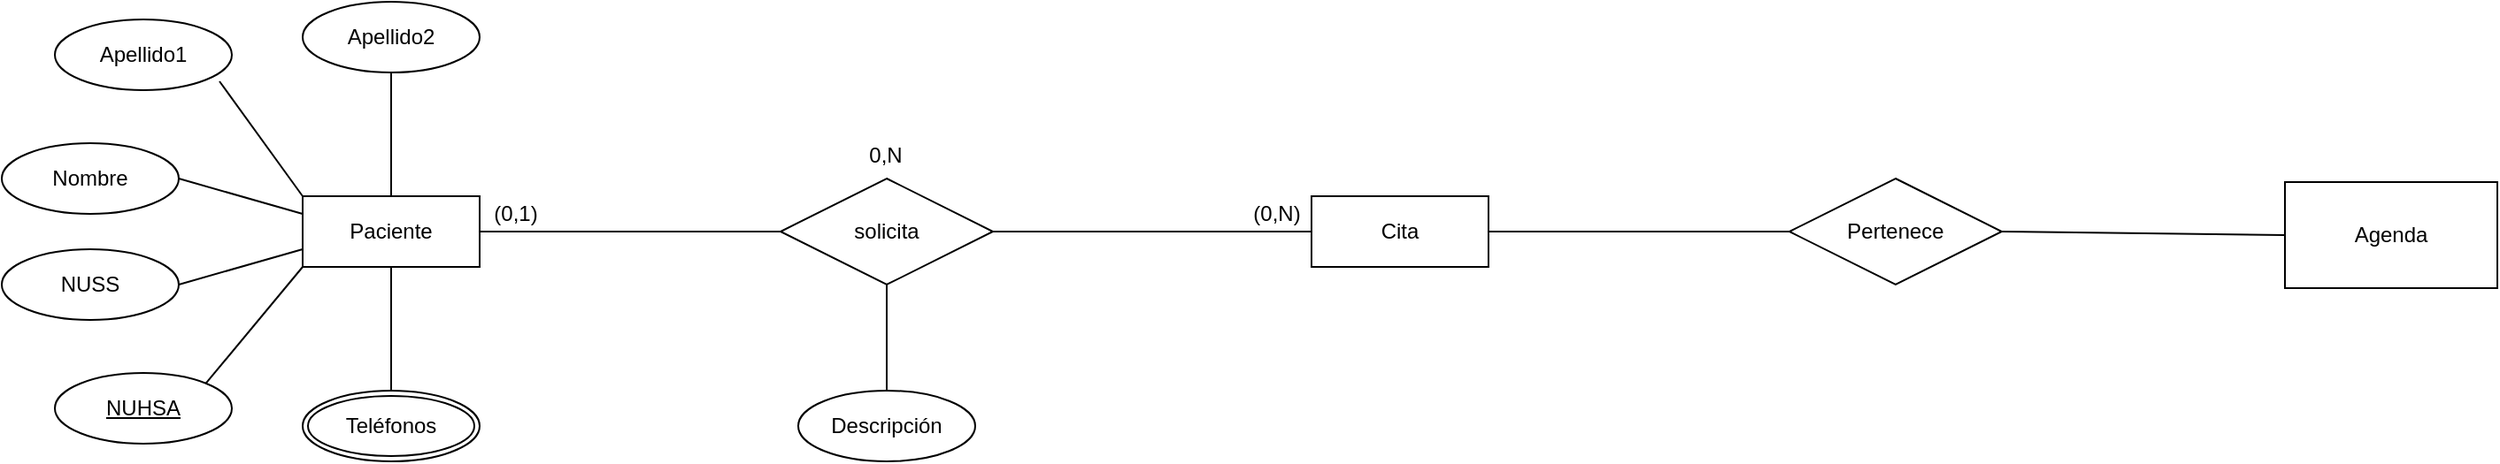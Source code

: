 <mxfile version="20.5.2" type="github">
  <diagram id="R2lEEEUBdFMjLlhIrx00" name="Page-1">
    <mxGraphModel dx="1734" dy="1629" grid="1" gridSize="10" guides="1" tooltips="1" connect="1" arrows="1" fold="1" page="1" pageScale="1" pageWidth="850" pageHeight="1100" math="0" shadow="0" extFonts="Permanent Marker^https://fonts.googleapis.com/css?family=Permanent+Marker">
      <root>
        <mxCell id="0" />
        <mxCell id="1" parent="0" />
        <mxCell id="TmSD7UhLPy2CCh7BKd5N-5" value="Paciente" style="whiteSpace=wrap;html=1;align=center;" vertex="1" parent="1">
          <mxGeometry x="80" y="60" width="100" height="40" as="geometry" />
        </mxCell>
        <mxCell id="TmSD7UhLPy2CCh7BKd5N-7" value="Cita" style="whiteSpace=wrap;html=1;align=center;" vertex="1" parent="1">
          <mxGeometry x="650" y="60" width="100" height="40" as="geometry" />
        </mxCell>
        <mxCell id="TmSD7UhLPy2CCh7BKd5N-8" value="&lt;div&gt;solicita&lt;/div&gt;" style="shape=rhombus;perimeter=rhombusPerimeter;whiteSpace=wrap;html=1;align=center;" vertex="1" parent="1">
          <mxGeometry x="350" y="50" width="120" height="60" as="geometry" />
        </mxCell>
        <mxCell id="TmSD7UhLPy2CCh7BKd5N-9" value="" style="endArrow=none;html=1;rounded=0;exitX=1;exitY=0.5;exitDx=0;exitDy=0;" edge="1" parent="1" source="TmSD7UhLPy2CCh7BKd5N-5" target="TmSD7UhLPy2CCh7BKd5N-8">
          <mxGeometry relative="1" as="geometry">
            <mxPoint x="330" y="280" as="sourcePoint" />
            <mxPoint x="490" y="280" as="targetPoint" />
          </mxGeometry>
        </mxCell>
        <mxCell id="TmSD7UhLPy2CCh7BKd5N-10" value="" style="endArrow=none;html=1;rounded=0;exitX=1;exitY=0.5;exitDx=0;exitDy=0;entryX=0;entryY=0.5;entryDx=0;entryDy=0;" edge="1" parent="1" source="TmSD7UhLPy2CCh7BKd5N-8" target="TmSD7UhLPy2CCh7BKd5N-7">
          <mxGeometry relative="1" as="geometry">
            <mxPoint x="330" y="280" as="sourcePoint" />
            <mxPoint x="490" y="280" as="targetPoint" />
          </mxGeometry>
        </mxCell>
        <mxCell id="TmSD7UhLPy2CCh7BKd5N-11" value="&lt;div&gt;Descripción&lt;/div&gt;" style="ellipse;whiteSpace=wrap;html=1;align=center;" vertex="1" parent="1">
          <mxGeometry x="360" y="170" width="100" height="40" as="geometry" />
        </mxCell>
        <mxCell id="TmSD7UhLPy2CCh7BKd5N-12" value="" style="endArrow=none;html=1;rounded=0;entryX=0.5;entryY=1;entryDx=0;entryDy=0;" edge="1" parent="1" source="TmSD7UhLPy2CCh7BKd5N-11" target="TmSD7UhLPy2CCh7BKd5N-8">
          <mxGeometry relative="1" as="geometry">
            <mxPoint x="330" y="280" as="sourcePoint" />
            <mxPoint x="490" y="280" as="targetPoint" />
          </mxGeometry>
        </mxCell>
        <mxCell id="TmSD7UhLPy2CCh7BKd5N-13" value="(0,1)" style="text;html=1;align=center;verticalAlign=middle;resizable=0;points=[];autosize=1;strokeColor=none;fillColor=none;" vertex="1" parent="1">
          <mxGeometry x="175" y="55" width="50" height="30" as="geometry" />
        </mxCell>
        <mxCell id="TmSD7UhLPy2CCh7BKd5N-14" value="(0,N)" style="text;html=1;align=center;verticalAlign=middle;resizable=0;points=[];autosize=1;strokeColor=none;fillColor=none;" vertex="1" parent="1">
          <mxGeometry x="605" y="55" width="50" height="30" as="geometry" />
        </mxCell>
        <mxCell id="TmSD7UhLPy2CCh7BKd5N-17" value="0,N" style="text;html=1;align=center;verticalAlign=middle;resizable=0;points=[];autosize=1;strokeColor=none;fillColor=none;" vertex="1" parent="1">
          <mxGeometry x="389" y="22" width="40" height="30" as="geometry" />
        </mxCell>
        <mxCell id="TmSD7UhLPy2CCh7BKd5N-20" value="Pertenece" style="shape=rhombus;perimeter=rhombusPerimeter;whiteSpace=wrap;html=1;align=center;" vertex="1" parent="1">
          <mxGeometry x="920" y="50" width="120" height="60" as="geometry" />
        </mxCell>
        <mxCell id="TmSD7UhLPy2CCh7BKd5N-21" value="" style="endArrow=none;html=1;rounded=0;exitX=1;exitY=0.5;exitDx=0;exitDy=0;entryX=0;entryY=0.5;entryDx=0;entryDy=0;" edge="1" parent="1" source="TmSD7UhLPy2CCh7BKd5N-7" target="TmSD7UhLPy2CCh7BKd5N-20">
          <mxGeometry relative="1" as="geometry">
            <mxPoint x="600" y="190" as="sourcePoint" />
            <mxPoint x="760" y="190" as="targetPoint" />
          </mxGeometry>
        </mxCell>
        <mxCell id="TmSD7UhLPy2CCh7BKd5N-22" value="&lt;div&gt;Agenda&lt;/div&gt;" style="whiteSpace=wrap;html=1;" vertex="1" parent="1">
          <mxGeometry x="1200" y="52" width="120" height="60" as="geometry" />
        </mxCell>
        <mxCell id="TmSD7UhLPy2CCh7BKd5N-25" value="" style="endArrow=none;html=1;rounded=0;exitX=1;exitY=0.5;exitDx=0;exitDy=0;entryX=0;entryY=0.5;entryDx=0;entryDy=0;" edge="1" parent="1" source="TmSD7UhLPy2CCh7BKd5N-20" target="TmSD7UhLPy2CCh7BKd5N-22">
          <mxGeometry relative="1" as="geometry">
            <mxPoint x="950" y="190" as="sourcePoint" />
            <mxPoint x="1110" y="190" as="targetPoint" />
          </mxGeometry>
        </mxCell>
        <mxCell id="TmSD7UhLPy2CCh7BKd5N-27" value="&lt;div&gt;NUHSA&lt;/div&gt;" style="ellipse;whiteSpace=wrap;html=1;align=center;fontStyle=4;" vertex="1" parent="1">
          <mxGeometry x="-60" y="160" width="100" height="40" as="geometry" />
        </mxCell>
        <mxCell id="TmSD7UhLPy2CCh7BKd5N-28" value="&lt;div&gt;NUSS&lt;/div&gt;" style="ellipse;whiteSpace=wrap;html=1;align=center;" vertex="1" parent="1">
          <mxGeometry x="-90" y="90" width="100" height="40" as="geometry" />
        </mxCell>
        <mxCell id="TmSD7UhLPy2CCh7BKd5N-30" value="" style="endArrow=none;html=1;rounded=0;exitX=1;exitY=0;exitDx=0;exitDy=0;entryX=0;entryY=1;entryDx=0;entryDy=0;" edge="1" parent="1" source="TmSD7UhLPy2CCh7BKd5N-27" target="TmSD7UhLPy2CCh7BKd5N-5">
          <mxGeometry relative="1" as="geometry">
            <mxPoint x="130" y="210" as="sourcePoint" />
            <mxPoint x="340" y="190" as="targetPoint" />
          </mxGeometry>
        </mxCell>
        <mxCell id="TmSD7UhLPy2CCh7BKd5N-33" value="" style="endArrow=none;html=1;rounded=0;exitX=1;exitY=0.5;exitDx=0;exitDy=0;" edge="1" parent="1" source="TmSD7UhLPy2CCh7BKd5N-28">
          <mxGeometry relative="1" as="geometry">
            <mxPoint x="180" y="290" as="sourcePoint" />
            <mxPoint x="80" y="90" as="targetPoint" />
          </mxGeometry>
        </mxCell>
        <mxCell id="TmSD7UhLPy2CCh7BKd5N-34" value="Nombre" style="ellipse;whiteSpace=wrap;html=1;align=center;" vertex="1" parent="1">
          <mxGeometry x="-90" y="30" width="100" height="40" as="geometry" />
        </mxCell>
        <mxCell id="TmSD7UhLPy2CCh7BKd5N-35" value="Apellido1" style="ellipse;whiteSpace=wrap;html=1;align=center;" vertex="1" parent="1">
          <mxGeometry x="-60" y="-40" width="100" height="40" as="geometry" />
        </mxCell>
        <mxCell id="TmSD7UhLPy2CCh7BKd5N-36" value="&lt;div&gt;Apellido2&lt;/div&gt;" style="ellipse;whiteSpace=wrap;html=1;align=center;" vertex="1" parent="1">
          <mxGeometry x="80" y="-50" width="100" height="40" as="geometry" />
        </mxCell>
        <mxCell id="TmSD7UhLPy2CCh7BKd5N-37" value="" style="endArrow=none;html=1;rounded=0;exitX=1;exitY=0.5;exitDx=0;exitDy=0;" edge="1" parent="1" source="TmSD7UhLPy2CCh7BKd5N-34">
          <mxGeometry relative="1" as="geometry">
            <mxPoint x="180" y="220" as="sourcePoint" />
            <mxPoint x="80" y="70" as="targetPoint" />
          </mxGeometry>
        </mxCell>
        <mxCell id="TmSD7UhLPy2CCh7BKd5N-38" value="" style="endArrow=none;html=1;rounded=0;exitX=0.93;exitY=0.875;exitDx=0;exitDy=0;exitPerimeter=0;entryX=0;entryY=0;entryDx=0;entryDy=0;" edge="1" parent="1" source="TmSD7UhLPy2CCh7BKd5N-35" target="TmSD7UhLPy2CCh7BKd5N-5">
          <mxGeometry relative="1" as="geometry">
            <mxPoint x="180" y="220" as="sourcePoint" />
            <mxPoint x="340" y="220" as="targetPoint" />
          </mxGeometry>
        </mxCell>
        <mxCell id="TmSD7UhLPy2CCh7BKd5N-39" value="" style="endArrow=none;html=1;rounded=0;exitX=0.5;exitY=1;exitDx=0;exitDy=0;" edge="1" parent="1" source="TmSD7UhLPy2CCh7BKd5N-36" target="TmSD7UhLPy2CCh7BKd5N-5">
          <mxGeometry relative="1" as="geometry">
            <mxPoint x="180" y="220" as="sourcePoint" />
            <mxPoint x="340" y="220" as="targetPoint" />
          </mxGeometry>
        </mxCell>
        <mxCell id="TmSD7UhLPy2CCh7BKd5N-40" value="Teléfonos" style="ellipse;shape=doubleEllipse;margin=3;whiteSpace=wrap;html=1;align=center;" vertex="1" parent="1">
          <mxGeometry x="80" y="170" width="100" height="40" as="geometry" />
        </mxCell>
        <mxCell id="TmSD7UhLPy2CCh7BKd5N-41" value="" style="endArrow=none;html=1;rounded=0;exitX=0.5;exitY=0;exitDx=0;exitDy=0;" edge="1" parent="1" source="TmSD7UhLPy2CCh7BKd5N-40" target="TmSD7UhLPy2CCh7BKd5N-5">
          <mxGeometry relative="1" as="geometry">
            <mxPoint x="180" y="220" as="sourcePoint" />
            <mxPoint x="340" y="220" as="targetPoint" />
          </mxGeometry>
        </mxCell>
      </root>
    </mxGraphModel>
  </diagram>
</mxfile>

